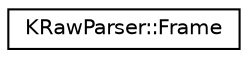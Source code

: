 digraph "Graphical Class Hierarchy"
{
 // LATEX_PDF_SIZE
  edge [fontname="Helvetica",fontsize="10",labelfontname="Helvetica",labelfontsize="10"];
  node [fontname="Helvetica",fontsize="10",shape=record];
  rankdir="LR";
  Node0 [label="KRawParser::Frame",height=0.2,width=0.4,color="black", fillcolor="white", style="filled",URL="$struct_k_raw_parser_1_1_frame.html",tooltip=" "];
}

